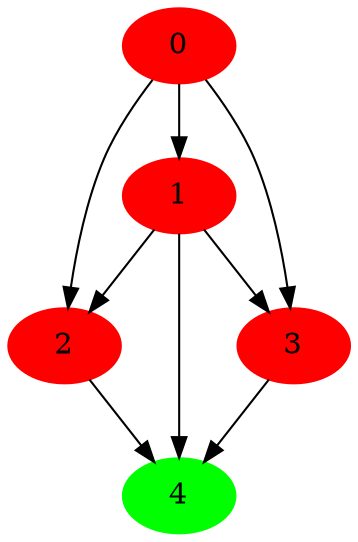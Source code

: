 digraph dig { // 5
n0->n1 // 0 1
n0->n2 // 0 2
n0->n3 // 0 3
n1->n2 // 1 2
n1->n3 // 1 3
n1->n4 // 1 4
n2->n4 // 2 4
n3->n4 // 3 4
n0 [label="0", style = filled , color = red ]
n1 [label="1", style = filled , color = red ]
n2 [label="2", style = filled , color = red ]
n3 [label="3", style = filled , color = red ]
n4 [label="4", style = filled , color = green ]
}